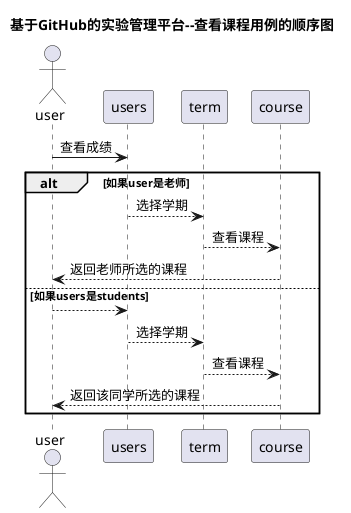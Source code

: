 @startuml
title 基于GitHub的实验管理平台--查看课程用例的顺序图
actor user
user ->users:查看成绩
alt 如果user是老师
	users --> term:选择学期
	term --> course:查看课程
	course --> user:返回老师所选的课程
else 如果users是students
     user --> users
     users -->term:选择学期
     term --> course:查看课程
     course --> user:返回该同学所选的课程
end
@enduml